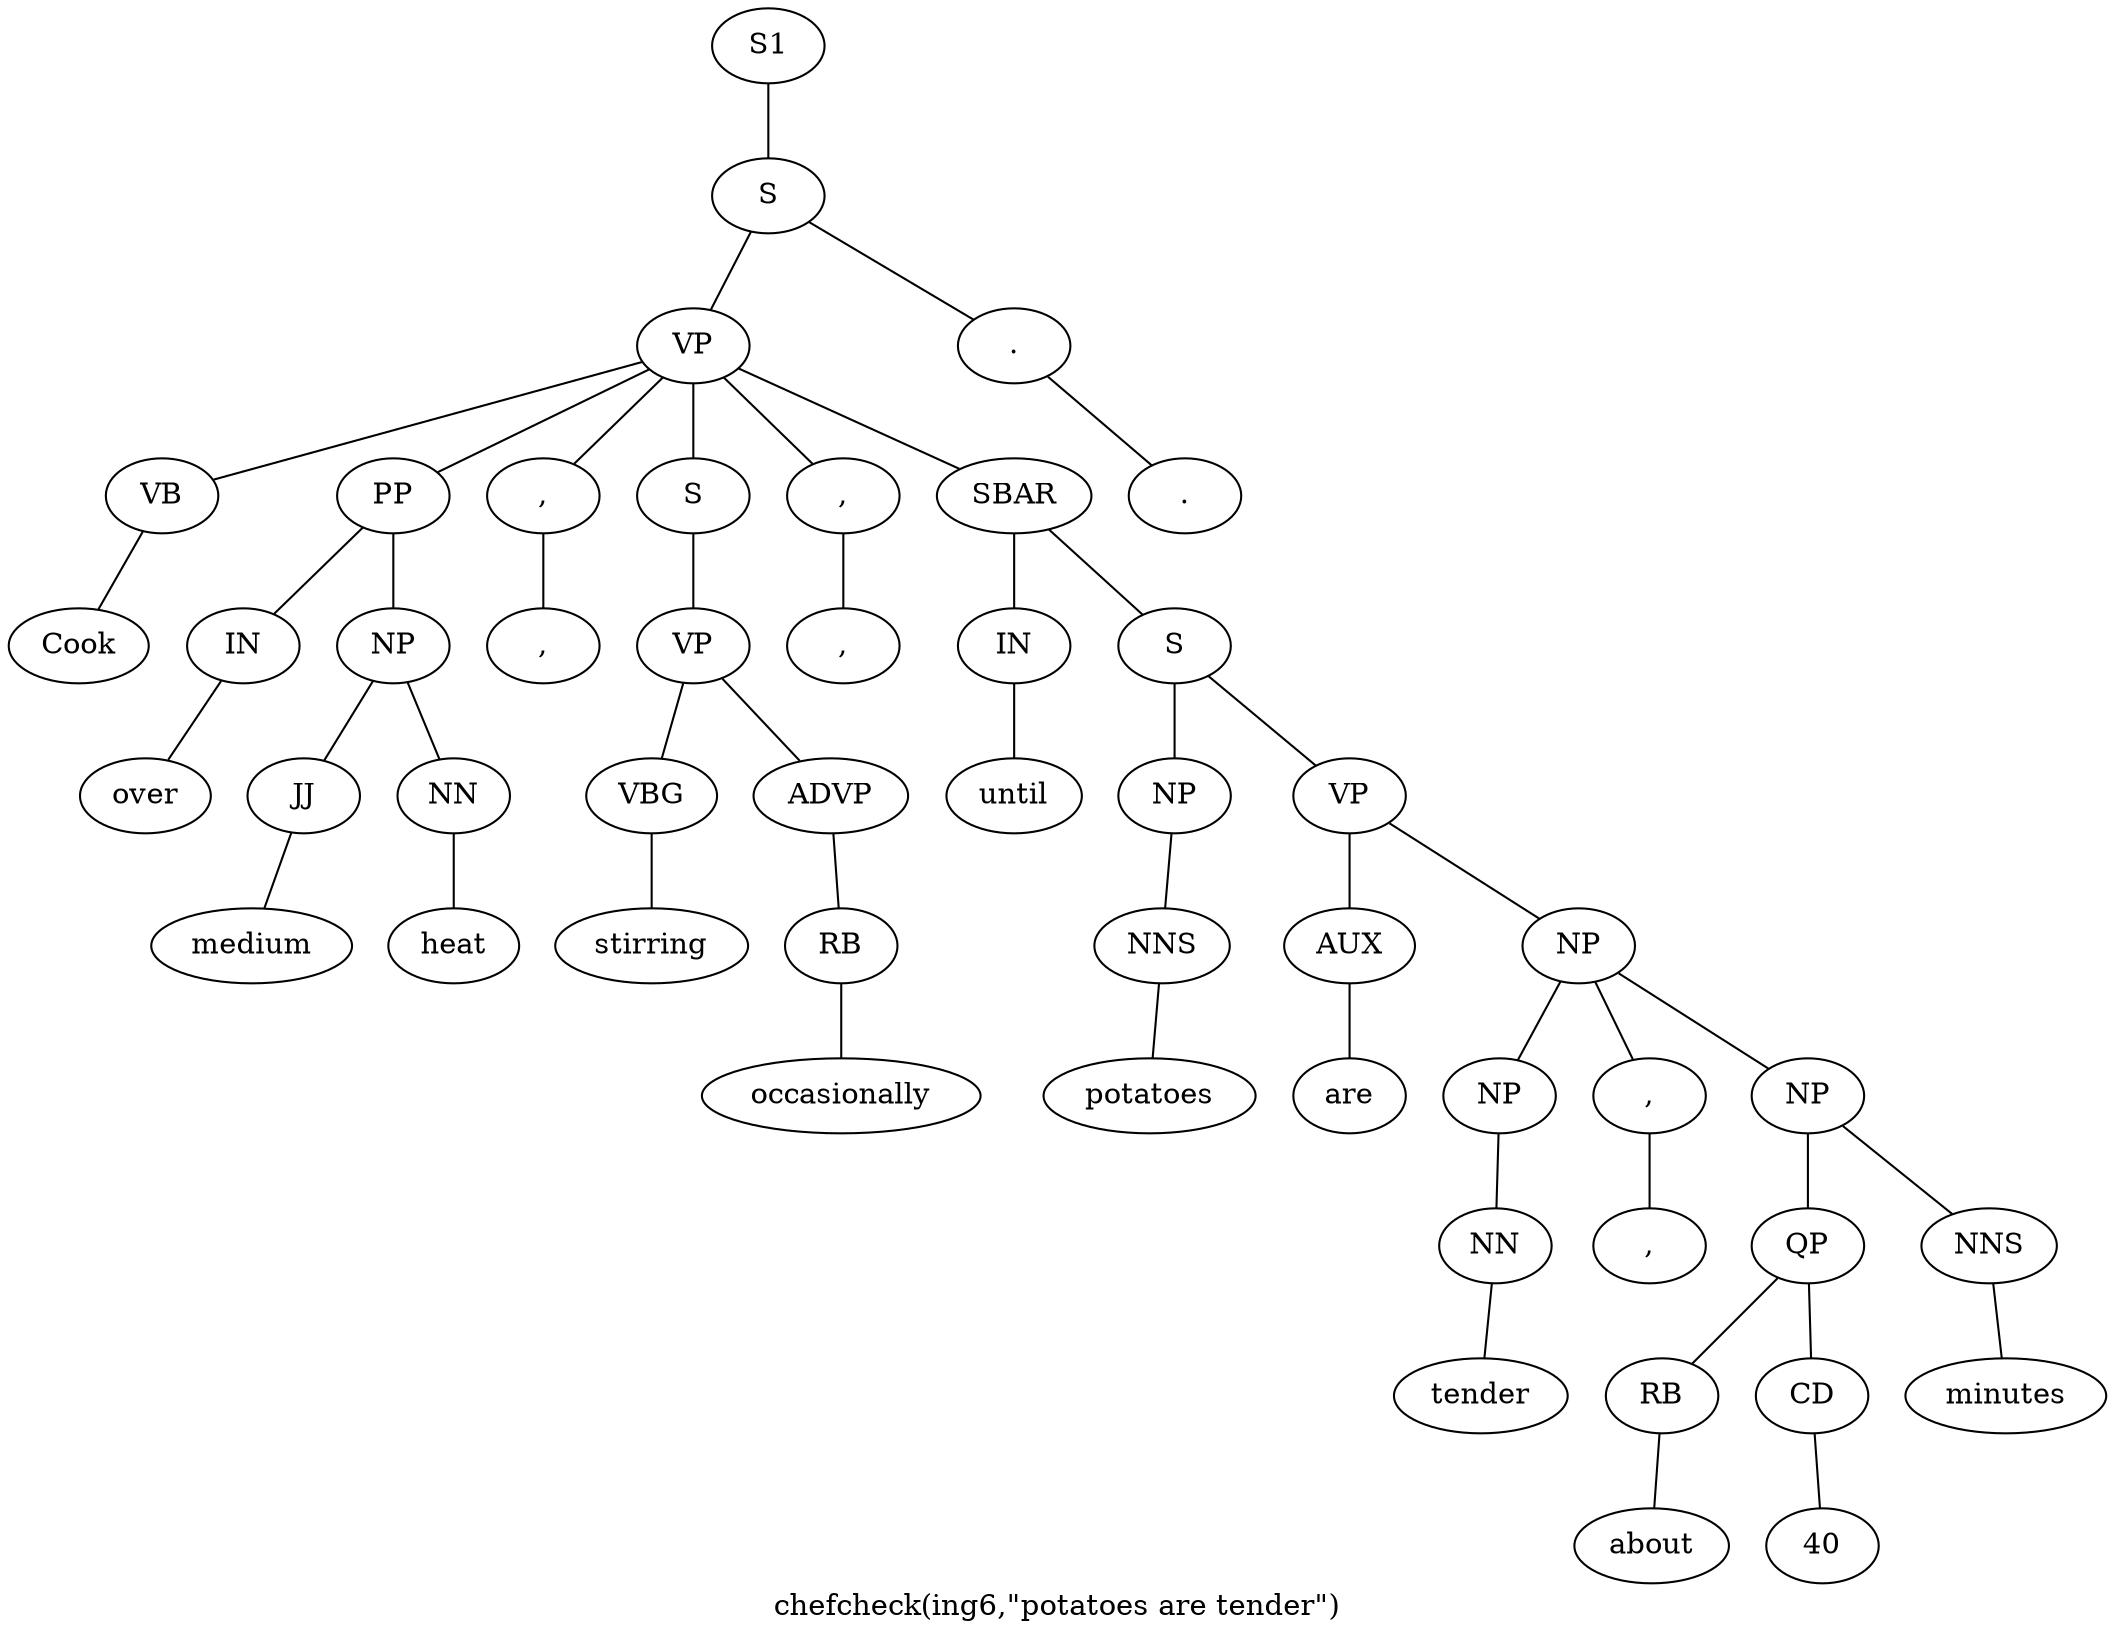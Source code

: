 graph SyntaxGraph {
	label = "chefcheck(ing6,\"potatoes are tender\")";
	Node0 [label="S1"];
	Node1 [label="S"];
	Node2 [label="VP"];
	Node3 [label="VB"];
	Node4 [label="Cook"];
	Node5 [label="PP"];
	Node6 [label="IN"];
	Node7 [label="over"];
	Node8 [label="NP"];
	Node9 [label="JJ"];
	Node10 [label="medium"];
	Node11 [label="NN"];
	Node12 [label="heat"];
	Node13 [label=","];
	Node14 [label=","];
	Node15 [label="S"];
	Node16 [label="VP"];
	Node17 [label="VBG"];
	Node18 [label="stirring"];
	Node19 [label="ADVP"];
	Node20 [label="RB"];
	Node21 [label="occasionally"];
	Node22 [label=","];
	Node23 [label=","];
	Node24 [label="SBAR"];
	Node25 [label="IN"];
	Node26 [label="until"];
	Node27 [label="S"];
	Node28 [label="NP"];
	Node29 [label="NNS"];
	Node30 [label="potatoes"];
	Node31 [label="VP"];
	Node32 [label="AUX"];
	Node33 [label="are"];
	Node34 [label="NP"];
	Node35 [label="NP"];
	Node36 [label="NN"];
	Node37 [label="tender"];
	Node38 [label=","];
	Node39 [label=","];
	Node40 [label="NP"];
	Node41 [label="QP"];
	Node42 [label="RB"];
	Node43 [label="about"];
	Node44 [label="CD"];
	Node45 [label="40"];
	Node46 [label="NNS"];
	Node47 [label="minutes"];
	Node48 [label="."];
	Node49 [label="."];

	Node0 -- Node1;
	Node1 -- Node2;
	Node1 -- Node48;
	Node2 -- Node3;
	Node2 -- Node5;
	Node2 -- Node13;
	Node2 -- Node15;
	Node2 -- Node22;
	Node2 -- Node24;
	Node3 -- Node4;
	Node5 -- Node6;
	Node5 -- Node8;
	Node6 -- Node7;
	Node8 -- Node9;
	Node8 -- Node11;
	Node9 -- Node10;
	Node11 -- Node12;
	Node13 -- Node14;
	Node15 -- Node16;
	Node16 -- Node17;
	Node16 -- Node19;
	Node17 -- Node18;
	Node19 -- Node20;
	Node20 -- Node21;
	Node22 -- Node23;
	Node24 -- Node25;
	Node24 -- Node27;
	Node25 -- Node26;
	Node27 -- Node28;
	Node27 -- Node31;
	Node28 -- Node29;
	Node29 -- Node30;
	Node31 -- Node32;
	Node31 -- Node34;
	Node32 -- Node33;
	Node34 -- Node35;
	Node34 -- Node38;
	Node34 -- Node40;
	Node35 -- Node36;
	Node36 -- Node37;
	Node38 -- Node39;
	Node40 -- Node41;
	Node40 -- Node46;
	Node41 -- Node42;
	Node41 -- Node44;
	Node42 -- Node43;
	Node44 -- Node45;
	Node46 -- Node47;
	Node48 -- Node49;
}